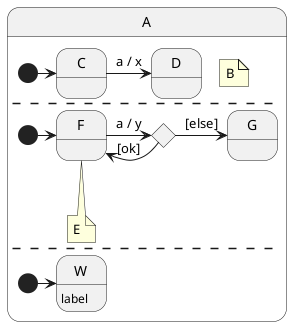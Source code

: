 @startuml
    state A {
        note "B" as B
        [*] -> C
        state C
        state D
        C -> D: a / x
        --
        note "E" as E
        [*] -> F
        state F
        state G
        state H <<choice>>
        F -> H: a / y
        H -> F: [ok] 
        H -> G: [else]
        F --> E : XYZ
        --
        [*] -> W
        state W : label
    }
    state A
@enduml

